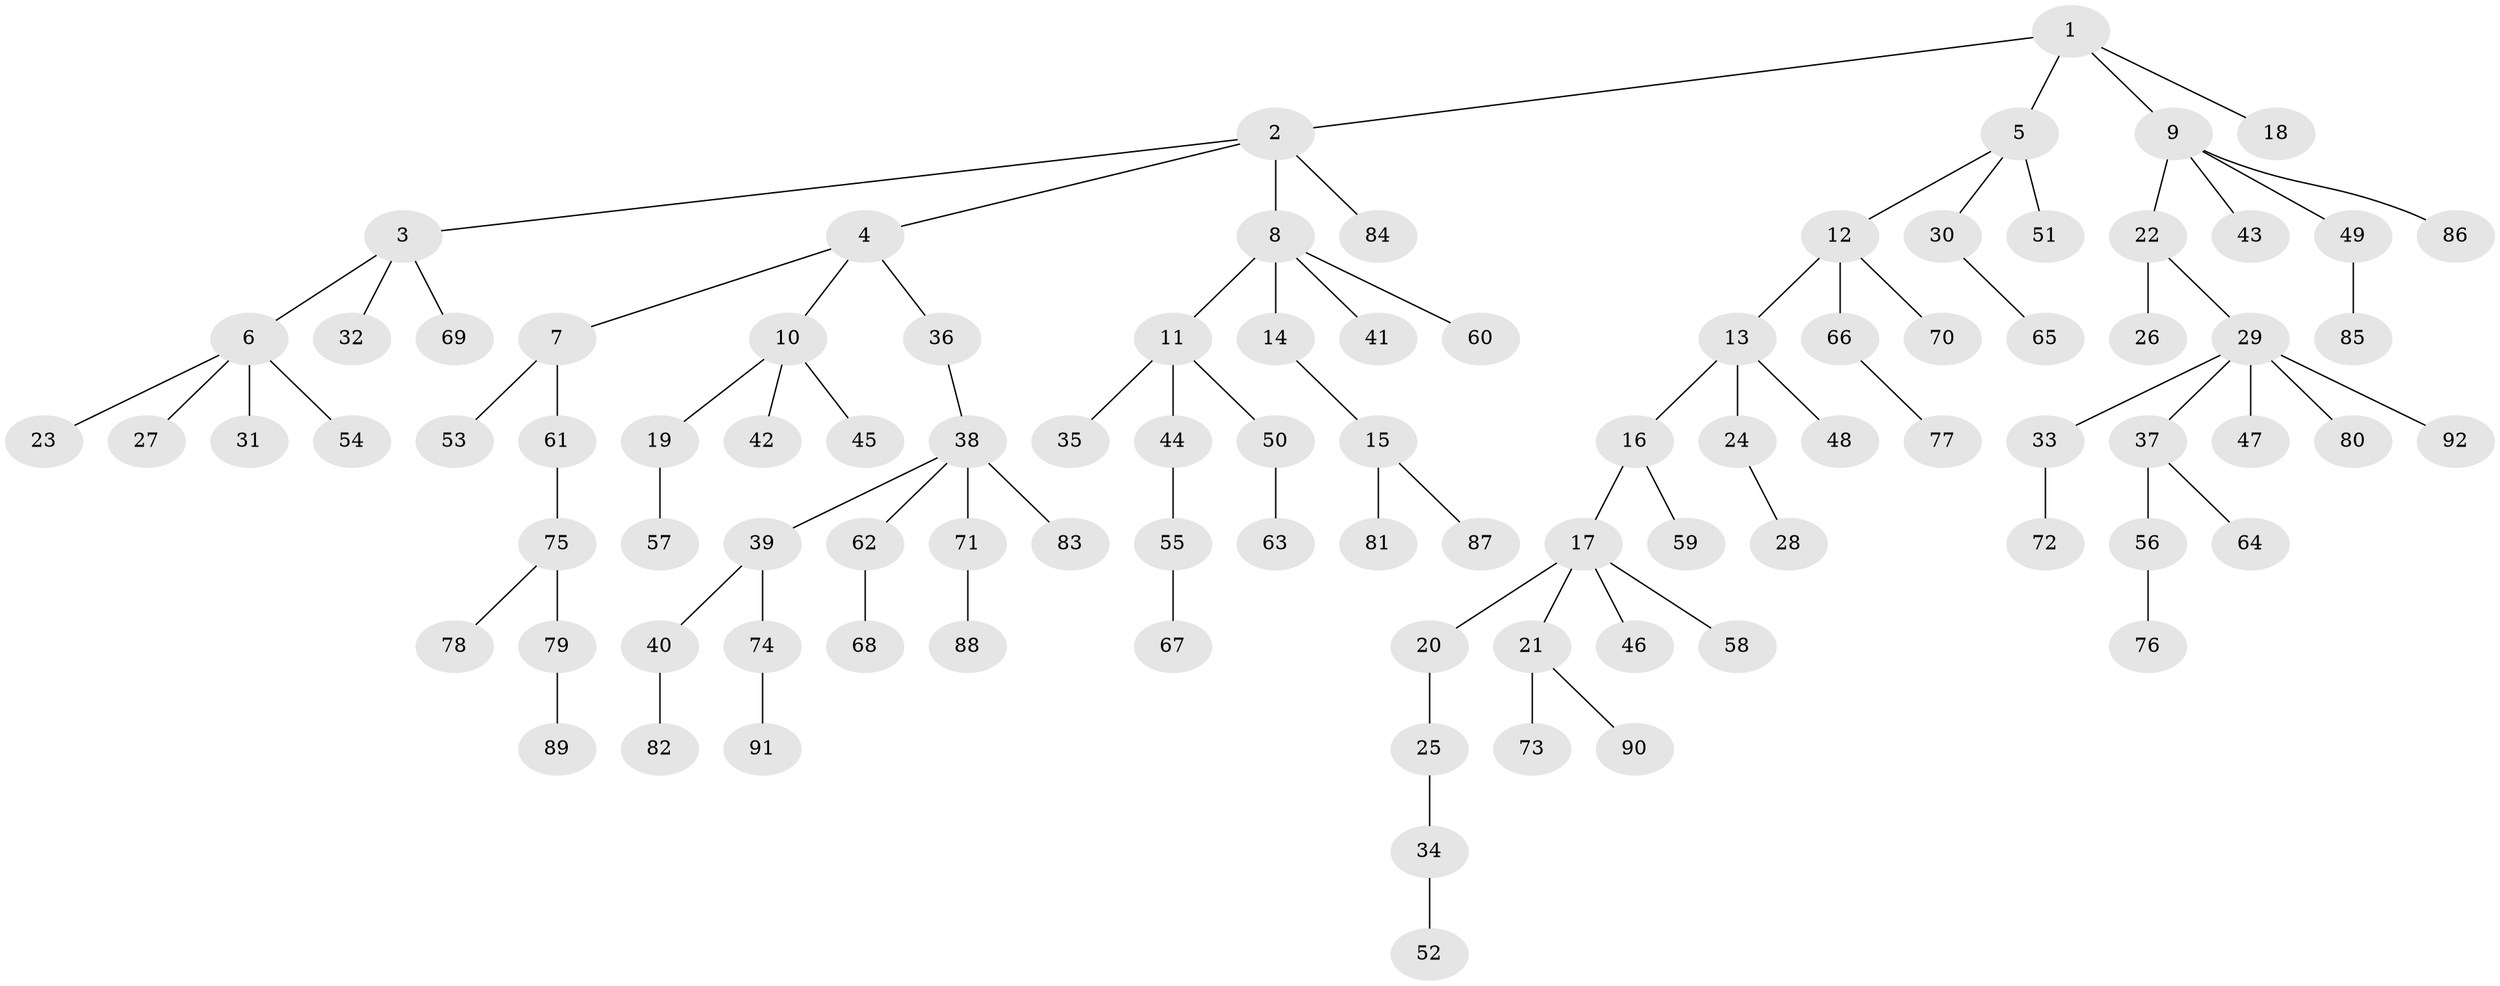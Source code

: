 // Generated by graph-tools (version 1.1) at 2025/02/03/09/25 03:02:30]
// undirected, 92 vertices, 91 edges
graph export_dot {
graph [start="1"]
  node [color=gray90,style=filled];
  1;
  2;
  3;
  4;
  5;
  6;
  7;
  8;
  9;
  10;
  11;
  12;
  13;
  14;
  15;
  16;
  17;
  18;
  19;
  20;
  21;
  22;
  23;
  24;
  25;
  26;
  27;
  28;
  29;
  30;
  31;
  32;
  33;
  34;
  35;
  36;
  37;
  38;
  39;
  40;
  41;
  42;
  43;
  44;
  45;
  46;
  47;
  48;
  49;
  50;
  51;
  52;
  53;
  54;
  55;
  56;
  57;
  58;
  59;
  60;
  61;
  62;
  63;
  64;
  65;
  66;
  67;
  68;
  69;
  70;
  71;
  72;
  73;
  74;
  75;
  76;
  77;
  78;
  79;
  80;
  81;
  82;
  83;
  84;
  85;
  86;
  87;
  88;
  89;
  90;
  91;
  92;
  1 -- 2;
  1 -- 5;
  1 -- 9;
  1 -- 18;
  2 -- 3;
  2 -- 4;
  2 -- 8;
  2 -- 84;
  3 -- 6;
  3 -- 32;
  3 -- 69;
  4 -- 7;
  4 -- 10;
  4 -- 36;
  5 -- 12;
  5 -- 30;
  5 -- 51;
  6 -- 23;
  6 -- 27;
  6 -- 31;
  6 -- 54;
  7 -- 53;
  7 -- 61;
  8 -- 11;
  8 -- 14;
  8 -- 41;
  8 -- 60;
  9 -- 22;
  9 -- 43;
  9 -- 49;
  9 -- 86;
  10 -- 19;
  10 -- 42;
  10 -- 45;
  11 -- 35;
  11 -- 44;
  11 -- 50;
  12 -- 13;
  12 -- 66;
  12 -- 70;
  13 -- 16;
  13 -- 24;
  13 -- 48;
  14 -- 15;
  15 -- 81;
  15 -- 87;
  16 -- 17;
  16 -- 59;
  17 -- 20;
  17 -- 21;
  17 -- 46;
  17 -- 58;
  19 -- 57;
  20 -- 25;
  21 -- 73;
  21 -- 90;
  22 -- 26;
  22 -- 29;
  24 -- 28;
  25 -- 34;
  29 -- 33;
  29 -- 37;
  29 -- 47;
  29 -- 80;
  29 -- 92;
  30 -- 65;
  33 -- 72;
  34 -- 52;
  36 -- 38;
  37 -- 56;
  37 -- 64;
  38 -- 39;
  38 -- 62;
  38 -- 71;
  38 -- 83;
  39 -- 40;
  39 -- 74;
  40 -- 82;
  44 -- 55;
  49 -- 85;
  50 -- 63;
  55 -- 67;
  56 -- 76;
  61 -- 75;
  62 -- 68;
  66 -- 77;
  71 -- 88;
  74 -- 91;
  75 -- 78;
  75 -- 79;
  79 -- 89;
}
